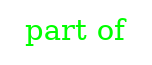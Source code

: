digraph {
	fontcolor=blue
	label="subclass of"
	fontcolor=red
	label="instance of"
	fontcolor=green
	label="part of"
}
